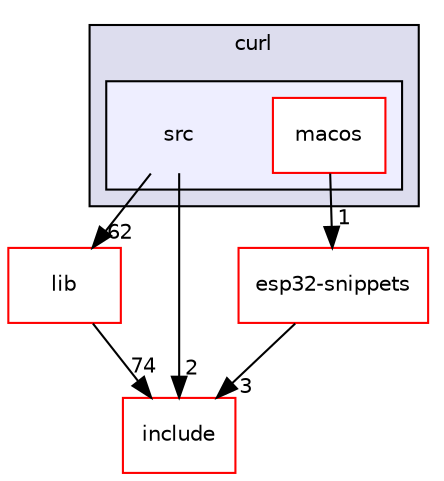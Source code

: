 digraph "components/curl/src" {
  compound=true
  node [ fontsize="10", fontname="Helvetica"];
  edge [ labelfontsize="10", labelfontname="Helvetica"];
  subgraph clusterdir_e9014474357f0c50c4c87dd9066e36b7 {
    graph [ bgcolor="#ddddee", pencolor="black", label="curl" fontname="Helvetica", fontsize="10", URL="dir_e9014474357f0c50c4c87dd9066e36b7.html"]
  subgraph clusterdir_de8890eb3c13f5eefbce6670d44ad2e7 {
    graph [ bgcolor="#eeeeff", pencolor="black", label="" URL="dir_de8890eb3c13f5eefbce6670d44ad2e7.html"];
    dir_de8890eb3c13f5eefbce6670d44ad2e7 [shape=plaintext label="src"];
    dir_69139093406dd4f690539135f329747a [shape=box label="macos" color="red" fillcolor="white" style="filled" URL="dir_69139093406dd4f690539135f329747a.html"];
  }
  }
  dir_efb6013f246e7f8b3181c5014844a411 [shape=box label="lib" fillcolor="white" style="filled" color="red" URL="dir_efb6013f246e7f8b3181c5014844a411.html"];
  dir_cd676b23329fa89648a4b0e59818ada0 [shape=box label="include" fillcolor="white" style="filled" color="red" URL="dir_cd676b23329fa89648a4b0e59818ada0.html"];
  dir_2b66d65f09a100230911d819a169d69c [shape=box label="esp32-snippets" fillcolor="white" style="filled" color="red" URL="dir_2b66d65f09a100230911d819a169d69c.html"];
  dir_efb6013f246e7f8b3181c5014844a411->dir_cd676b23329fa89648a4b0e59818ada0 [headlabel="74", labeldistance=1.5 headhref="dir_000008_000015.html"];
  dir_de8890eb3c13f5eefbce6670d44ad2e7->dir_efb6013f246e7f8b3181c5014844a411 [headlabel="62", labeldistance=1.5 headhref="dir_000009_000008.html"];
  dir_de8890eb3c13f5eefbce6670d44ad2e7->dir_cd676b23329fa89648a4b0e59818ada0 [headlabel="2", labeldistance=1.5 headhref="dir_000009_000015.html"];
  dir_2b66d65f09a100230911d819a169d69c->dir_cd676b23329fa89648a4b0e59818ada0 [headlabel="3", labeldistance=1.5 headhref="dir_000017_000015.html"];
  dir_69139093406dd4f690539135f329747a->dir_2b66d65f09a100230911d819a169d69c [headlabel="1", labeldistance=1.5 headhref="dir_000030_000017.html"];
}
